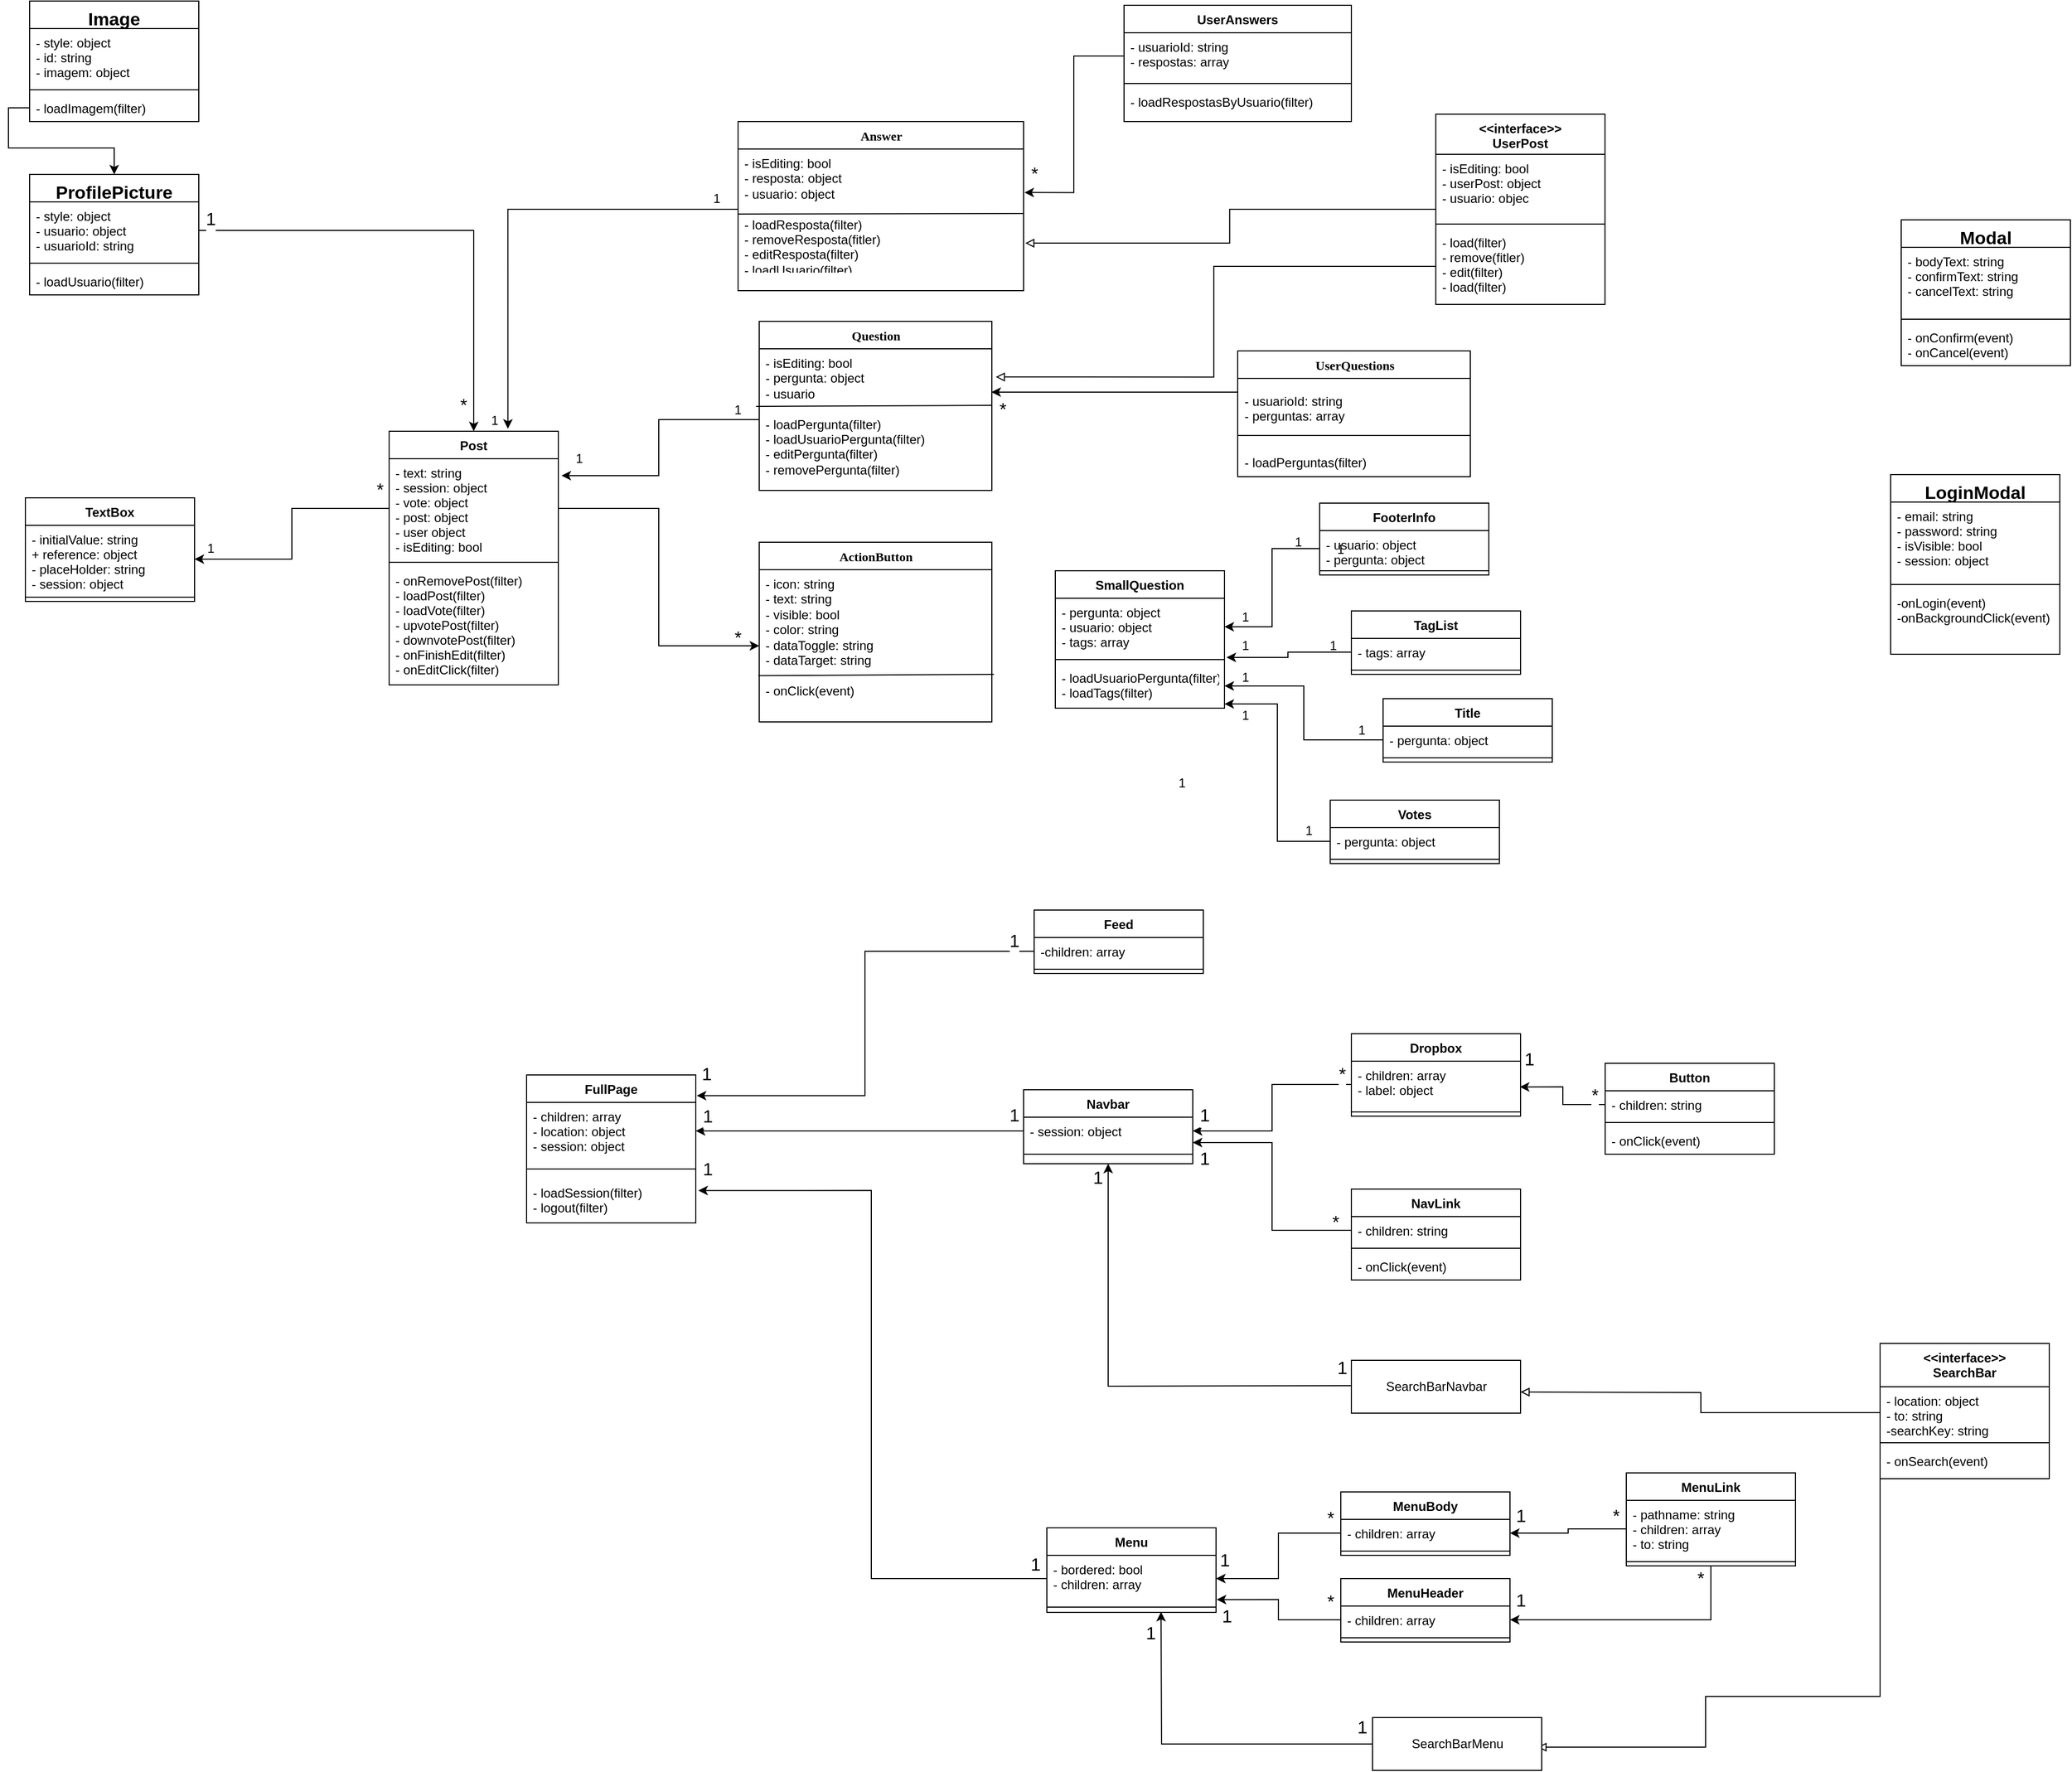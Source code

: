 <mxfile version="10.7.3" type="google"><diagram id="3B6Kcrxd6hbHLVmK5_La" name="Page-1"><mxGraphModel dx="1738" dy="2422" grid="1" gridSize="10" guides="1" tooltips="1" connect="1" arrows="1" fold="1" page="1" pageScale="1" pageWidth="827" pageHeight="1169" math="0" shadow="0"><root><mxCell id="0"/><mxCell id="1" parent="0"/><mxCell id="yKBbO9YbvLnfTkYMaiZv-1" value="Answer" style="swimlane;html=1;fontStyle=1;align=center;verticalAlign=top;childLayout=stackLayout;horizontal=1;startSize=26;horizontalStack=0;resizeParent=1;resizeLast=0;collapsible=1;marginBottom=0;swimlaneFillColor=#ffffff;rounded=0;shadow=0;comic=0;labelBackgroundColor=none;strokeColor=#000000;strokeWidth=1;fillColor=none;fontFamily=Verdana;fontSize=12;fontColor=#000000;" vertex="1" parent="1"><mxGeometry x="340" width="270" height="160" as="geometry"/></mxCell><mxCell id="yKBbO9YbvLnfTkYMaiZv-2" value="" style="endArrow=none;html=1;exitX=-0.004;exitY=0.696;exitDx=0;exitDy=0;exitPerimeter=0;" edge="1" parent="yKBbO9YbvLnfTkYMaiZv-1"><mxGeometry width="50" height="50" relative="1" as="geometry"><mxPoint y="87.5" as="sourcePoint"/><mxPoint x="270" y="87" as="targetPoint"/></mxGeometry></mxCell><mxCell id="yKBbO9YbvLnfTkYMaiZv-3" value="- isEditing: bool&lt;br&gt;- resposta: object&lt;br&gt;- usuario: object&lt;br&gt;&lt;br&gt;- loadResposta(filter)&lt;br&gt;- removeResposta(fitler)&lt;br&gt;- editResposta(filter)&lt;br&gt;- loadUsuario(filter)&lt;br&gt;&lt;br&gt;" style="text;html=1;strokeColor=none;fillColor=none;align=left;verticalAlign=top;spacingLeft=4;spacingRight=4;whiteSpace=wrap;overflow=hidden;rotatable=0;points=[[0,0.5],[1,0.5]];portConstraint=eastwest;" vertex="1" parent="yKBbO9YbvLnfTkYMaiZv-1"><mxGeometry y="26" width="270" height="114" as="geometry"/></mxCell><mxCell id="yKBbO9YbvLnfTkYMaiZv-4" value="Question&lt;br&gt;&lt;br&gt;" style="swimlane;html=1;fontStyle=1;align=center;verticalAlign=top;childLayout=stackLayout;horizontal=1;startSize=26;horizontalStack=0;resizeParent=1;resizeLast=0;collapsible=1;marginBottom=0;swimlaneFillColor=#ffffff;rounded=0;shadow=0;comic=0;labelBackgroundColor=none;strokeColor=#000000;strokeWidth=1;fillColor=none;fontFamily=Verdana;fontSize=12;fontColor=#000000;" vertex="1" parent="1"><mxGeometry x="360" y="189" width="220" height="160" as="geometry"/></mxCell><mxCell id="yKBbO9YbvLnfTkYMaiZv-5" value="" style="endArrow=none;html=1;exitX=-0.004;exitY=0.696;exitDx=0;exitDy=0;exitPerimeter=0;" edge="1" parent="yKBbO9YbvLnfTkYMaiZv-4"><mxGeometry width="50" height="50" relative="1" as="geometry"><mxPoint x="-3" y="80.5" as="sourcePoint"/><mxPoint x="220" y="79.5" as="targetPoint"/></mxGeometry></mxCell><mxCell id="yKBbO9YbvLnfTkYMaiZv-6" value="- isEditing: bool&lt;br&gt;- pergunta: object&lt;br&gt;- usuario&lt;br&gt;&lt;br&gt;- loadPergunta(filter)&lt;br&gt;- loadUsuarioPergunta(filter)&lt;br&gt;- editPergunta(filter)&lt;br&gt;- removePergunta(filter)&lt;br&gt;" style="text;html=1;strokeColor=none;fillColor=none;align=left;verticalAlign=top;spacingLeft=4;spacingRight=4;whiteSpace=wrap;overflow=hidden;rotatable=0;points=[[0,0.5],[1,0.5]];portConstraint=eastwest;" vertex="1" parent="yKBbO9YbvLnfTkYMaiZv-4"><mxGeometry y="26" width="220" height="134" as="geometry"/></mxCell><mxCell id="yKBbO9YbvLnfTkYMaiZv-7" value="1" style="text;html=1;strokeColor=none;fillColor=none;align=center;verticalAlign=middle;whiteSpace=wrap;rounded=0;" vertex="1" parent="1"><mxGeometry x="170" y="309" width="40" height="20" as="geometry"/></mxCell><mxCell id="yKBbO9YbvLnfTkYMaiZv-8" value="1" style="text;html=1;strokeColor=none;fillColor=none;align=center;verticalAlign=middle;whiteSpace=wrap;rounded=0;" vertex="1" parent="1"><mxGeometry x="90" y="273" width="40" height="20" as="geometry"/></mxCell><mxCell id="yKBbO9YbvLnfTkYMaiZv-9" value="ActionButton&lt;br&gt;" style="swimlane;html=1;fontStyle=1;align=center;verticalAlign=top;childLayout=stackLayout;horizontal=1;startSize=26;horizontalStack=0;resizeParent=1;resizeLast=0;collapsible=1;marginBottom=0;swimlaneFillColor=#ffffff;rounded=0;shadow=0;comic=0;labelBackgroundColor=none;strokeColor=#000000;strokeWidth=1;fillColor=none;fontFamily=Verdana;fontSize=12;fontColor=#000000;" vertex="1" parent="1"><mxGeometry x="360" y="398" width="220" height="170" as="geometry"/></mxCell><mxCell id="yKBbO9YbvLnfTkYMaiZv-10" value="- icon: string&lt;br&gt;- text: string&lt;br&gt;- visible: bool&lt;br&gt;- color: string&lt;br&gt;- dataToggle: string&lt;br&gt;- dataTarget: string&lt;br&gt;&lt;br&gt;- onClick(event)&lt;br&gt;" style="text;html=1;strokeColor=none;fillColor=none;align=left;verticalAlign=top;spacingLeft=4;spacingRight=4;whiteSpace=wrap;overflow=hidden;rotatable=0;points=[[0,0.5],[1,0.5]];portConstraint=eastwest;" vertex="1" parent="yKBbO9YbvLnfTkYMaiZv-9"><mxGeometry y="26" width="220" height="144" as="geometry"/></mxCell><mxCell id="yKBbO9YbvLnfTkYMaiZv-11" value="" style="endArrow=none;html=1;exitX=-0.004;exitY=0.696;exitDx=0;exitDy=0;exitPerimeter=0;" edge="1" parent="yKBbO9YbvLnfTkYMaiZv-9" source="yKBbO9YbvLnfTkYMaiZv-10"><mxGeometry width="50" height="50" relative="1" as="geometry"><mxPoint x="150" y="140" as="sourcePoint"/><mxPoint x="222" y="125" as="targetPoint"/></mxGeometry></mxCell><mxCell id="yKBbO9YbvLnfTkYMaiZv-12" value="&lt;font style=&quot;font-size: 17px&quot;&gt;*&lt;/font&gt;" style="text;html=1;strokeColor=none;fillColor=none;align=center;verticalAlign=middle;whiteSpace=wrap;rounded=0;" vertex="1" parent="1"><mxGeometry x="320" y="479" width="40" height="20" as="geometry"/></mxCell><mxCell id="yKBbO9YbvLnfTkYMaiZv-13" value="UserQuestions" style="swimlane;html=1;fontStyle=1;align=center;verticalAlign=top;childLayout=stackLayout;horizontal=1;startSize=26;horizontalStack=0;resizeParent=1;resizeLast=0;collapsible=1;marginBottom=0;swimlaneFillColor=#ffffff;rounded=0;shadow=0;comic=0;labelBackgroundColor=none;strokeColor=#000000;strokeWidth=1;fillColor=none;fontFamily=Verdana;fontSize=12;fontColor=#000000;" vertex="1" parent="1"><mxGeometry x="812.5" y="217" width="220" height="80" as="geometry"/></mxCell><mxCell id="yKBbO9YbvLnfTkYMaiZv-14" value="- usuarioId: string&lt;br&gt;- perguntas: array&lt;br&gt;&lt;br&gt;&lt;br&gt;- loadPerguntas(filter)&lt;br&gt;" style="text;html=1;align=left;verticalAlign=top;spacingLeft=4;spacingRight=4;whiteSpace=wrap;overflow=hidden;rotatable=0;points=[[0,0.5],[1,0.5]];portConstraint=eastwest;" vertex="1" parent="1"><mxGeometry x="812.5" y="250.5" width="220" height="97" as="geometry"/></mxCell><mxCell id="yKBbO9YbvLnfTkYMaiZv-15" style="edgeStyle=orthogonalEdgeStyle;rounded=0;orthogonalLoop=1;jettySize=auto;html=1;exitX=0;exitY=0;exitDx=0;exitDy=0;entryX=0.998;entryY=0.306;entryDx=0;entryDy=0;entryPerimeter=0;" edge="1" parent="1" source="yKBbO9YbvLnfTkYMaiZv-17" target="yKBbO9YbvLnfTkYMaiZv-6"><mxGeometry relative="1" as="geometry"/></mxCell><mxCell id="yKBbO9YbvLnfTkYMaiZv-16" value="*" style="text;html=1;resizable=0;points=[];align=center;verticalAlign=middle;labelBackgroundColor=#ffffff;fontSize=17;" vertex="1" connectable="0" parent="yKBbO9YbvLnfTkYMaiZv-15"><mxGeometry x="0.851" y="1" relative="1" as="geometry"><mxPoint x="-10" y="16" as="offset"/></mxGeometry></mxCell><mxCell id="yKBbO9YbvLnfTkYMaiZv-17" value="" style="shape=partialRectangle;whiteSpace=wrap;html=1;bottom=1;right=1;left=1;top=0;fillColor=none;routingCenterX=-0.5;strokeWidth=1;" vertex="1" parent="1"><mxGeometry x="812.5" y="296" width="220" height="40" as="geometry"/></mxCell><mxCell id="yKBbO9YbvLnfTkYMaiZv-18" value="SmallQuestion" style="swimlane;fontStyle=1;align=center;verticalAlign=top;childLayout=stackLayout;horizontal=1;startSize=26;horizontalStack=0;resizeParent=1;resizeParentMax=0;resizeLast=0;collapsible=1;marginBottom=0;strokeWidth=1;" vertex="1" parent="1"><mxGeometry x="640" y="425" width="160" height="130" as="geometry"/></mxCell><mxCell id="yKBbO9YbvLnfTkYMaiZv-19" value="- pergunta: object&#10;- usuario: object&#10;- tags: array&#10;" style="text;strokeColor=none;fillColor=none;align=left;verticalAlign=top;spacingLeft=4;spacingRight=4;overflow=hidden;rotatable=0;points=[[0,0.5],[1,0.5]];portConstraint=eastwest;" vertex="1" parent="yKBbO9YbvLnfTkYMaiZv-18"><mxGeometry y="26" width="160" height="54" as="geometry"/></mxCell><mxCell id="yKBbO9YbvLnfTkYMaiZv-20" value="" style="line;strokeWidth=1;fillColor=none;align=left;verticalAlign=middle;spacingTop=-1;spacingLeft=3;spacingRight=3;rotatable=0;labelPosition=right;points=[];portConstraint=eastwest;" vertex="1" parent="yKBbO9YbvLnfTkYMaiZv-18"><mxGeometry y="80" width="160" height="8" as="geometry"/></mxCell><mxCell id="yKBbO9YbvLnfTkYMaiZv-21" value="- loadUsuarioPergunta(filter)&#10;- loadTags(filter)&#10;" style="text;strokeColor=none;fillColor=none;align=left;verticalAlign=top;spacingLeft=4;spacingRight=4;overflow=hidden;rotatable=0;points=[[0,0.5],[1,0.5]];portConstraint=eastwest;" vertex="1" parent="yKBbO9YbvLnfTkYMaiZv-18"><mxGeometry y="88" width="160" height="42" as="geometry"/></mxCell><mxCell id="yKBbO9YbvLnfTkYMaiZv-22" value="FooterInfo" style="swimlane;fontStyle=1;align=center;verticalAlign=top;childLayout=stackLayout;horizontal=1;startSize=26;horizontalStack=0;resizeParent=1;resizeParentMax=0;resizeLast=0;collapsible=1;marginBottom=0;strokeWidth=1;" vertex="1" parent="1"><mxGeometry x="890" y="361" width="160" height="68" as="geometry"/></mxCell><mxCell id="yKBbO9YbvLnfTkYMaiZv-23" value="- usuario: object&#10;- pergunta: object&#10;" style="text;strokeColor=none;fillColor=none;align=left;verticalAlign=top;spacingLeft=4;spacingRight=4;overflow=hidden;rotatable=0;points=[[0,0.5],[1,0.5]];portConstraint=eastwest;" vertex="1" parent="yKBbO9YbvLnfTkYMaiZv-22"><mxGeometry y="26" width="160" height="34" as="geometry"/></mxCell><mxCell id="yKBbO9YbvLnfTkYMaiZv-24" value="" style="line;strokeWidth=1;fillColor=none;align=left;verticalAlign=middle;spacingTop=-1;spacingLeft=3;spacingRight=3;rotatable=0;labelPosition=right;points=[];portConstraint=eastwest;" vertex="1" parent="yKBbO9YbvLnfTkYMaiZv-22"><mxGeometry y="60" width="160" height="8" as="geometry"/></mxCell><mxCell id="yKBbO9YbvLnfTkYMaiZv-25" style="edgeStyle=orthogonalEdgeStyle;rounded=0;orthogonalLoop=1;jettySize=auto;html=1;exitX=0;exitY=0.5;exitDx=0;exitDy=0;" edge="1" parent="1" source="yKBbO9YbvLnfTkYMaiZv-23" target="yKBbO9YbvLnfTkYMaiZv-19"><mxGeometry relative="1" as="geometry"/></mxCell><mxCell id="yKBbO9YbvLnfTkYMaiZv-26" value="1" style="text;html=1;strokeColor=none;fillColor=none;align=center;verticalAlign=middle;whiteSpace=wrap;rounded=0;" vertex="1" parent="1"><mxGeometry x="890" y="395" width="40" height="20" as="geometry"/></mxCell><mxCell id="yKBbO9YbvLnfTkYMaiZv-27" value="TagList" style="swimlane;fontStyle=1;align=center;verticalAlign=top;childLayout=stackLayout;horizontal=1;startSize=26;horizontalStack=0;resizeParent=1;resizeParentMax=0;resizeLast=0;collapsible=1;marginBottom=0;strokeWidth=1;" vertex="1" parent="1"><mxGeometry x="920" y="463" width="160" height="60" as="geometry"/></mxCell><mxCell id="yKBbO9YbvLnfTkYMaiZv-28" value="- tags: array" style="text;strokeColor=none;fillColor=none;align=left;verticalAlign=top;spacingLeft=4;spacingRight=4;overflow=hidden;rotatable=0;points=[[0,0.5],[1,0.5]];portConstraint=eastwest;" vertex="1" parent="yKBbO9YbvLnfTkYMaiZv-27"><mxGeometry y="26" width="160" height="26" as="geometry"/></mxCell><mxCell id="yKBbO9YbvLnfTkYMaiZv-29" value="" style="line;strokeWidth=1;fillColor=none;align=left;verticalAlign=middle;spacingTop=-1;spacingLeft=3;spacingRight=3;rotatable=0;labelPosition=right;points=[];portConstraint=eastwest;" vertex="1" parent="yKBbO9YbvLnfTkYMaiZv-27"><mxGeometry y="52" width="160" height="8" as="geometry"/></mxCell><mxCell id="yKBbO9YbvLnfTkYMaiZv-30" style="edgeStyle=orthogonalEdgeStyle;rounded=0;orthogonalLoop=1;jettySize=auto;html=1;exitX=0;exitY=0.5;exitDx=0;exitDy=0;entryX=1.012;entryY=1.037;entryDx=0;entryDy=0;entryPerimeter=0;" edge="1" parent="1" source="yKBbO9YbvLnfTkYMaiZv-28" target="yKBbO9YbvLnfTkYMaiZv-19"><mxGeometry relative="1" as="geometry"/></mxCell><mxCell id="yKBbO9YbvLnfTkYMaiZv-31" value="Title" style="swimlane;fontStyle=1;align=center;verticalAlign=top;childLayout=stackLayout;horizontal=1;startSize=26;horizontalStack=0;resizeParent=1;resizeParentMax=0;resizeLast=0;collapsible=1;marginBottom=0;strokeWidth=1;" vertex="1" parent="1"><mxGeometry x="950" y="546" width="160" height="60" as="geometry"/></mxCell><mxCell id="yKBbO9YbvLnfTkYMaiZv-32" value="- pergunta: object" style="text;strokeColor=none;fillColor=none;align=left;verticalAlign=top;spacingLeft=4;spacingRight=4;overflow=hidden;rotatable=0;points=[[0,0.5],[1,0.5]];portConstraint=eastwest;" vertex="1" parent="yKBbO9YbvLnfTkYMaiZv-31"><mxGeometry y="26" width="160" height="26" as="geometry"/></mxCell><mxCell id="yKBbO9YbvLnfTkYMaiZv-33" value="" style="line;strokeWidth=1;fillColor=none;align=left;verticalAlign=middle;spacingTop=-1;spacingLeft=3;spacingRight=3;rotatable=0;labelPosition=right;points=[];portConstraint=eastwest;" vertex="1" parent="yKBbO9YbvLnfTkYMaiZv-31"><mxGeometry y="52" width="160" height="8" as="geometry"/></mxCell><mxCell id="yKBbO9YbvLnfTkYMaiZv-34" style="edgeStyle=orthogonalEdgeStyle;rounded=0;orthogonalLoop=1;jettySize=auto;html=1;exitX=0;exitY=0.5;exitDx=0;exitDy=0;entryX=1;entryY=0.5;entryDx=0;entryDy=0;" edge="1" parent="1" source="yKBbO9YbvLnfTkYMaiZv-32" target="yKBbO9YbvLnfTkYMaiZv-21"><mxGeometry relative="1" as="geometry"/></mxCell><mxCell id="yKBbO9YbvLnfTkYMaiZv-35" value="Votes" style="swimlane;fontStyle=1;align=center;verticalAlign=top;childLayout=stackLayout;horizontal=1;startSize=26;horizontalStack=0;resizeParent=1;resizeParentMax=0;resizeLast=0;collapsible=1;marginBottom=0;strokeWidth=1;" vertex="1" parent="1"><mxGeometry x="900" y="642" width="160" height="60" as="geometry"/></mxCell><mxCell id="yKBbO9YbvLnfTkYMaiZv-36" value="- pergunta: object" style="text;strokeColor=none;fillColor=none;align=left;verticalAlign=top;spacingLeft=4;spacingRight=4;overflow=hidden;rotatable=0;points=[[0,0.5],[1,0.5]];portConstraint=eastwest;" vertex="1" parent="yKBbO9YbvLnfTkYMaiZv-35"><mxGeometry y="26" width="160" height="26" as="geometry"/></mxCell><mxCell id="yKBbO9YbvLnfTkYMaiZv-37" value="" style="line;strokeWidth=1;fillColor=none;align=left;verticalAlign=middle;spacingTop=-1;spacingLeft=3;spacingRight=3;rotatable=0;labelPosition=right;points=[];portConstraint=eastwest;" vertex="1" parent="yKBbO9YbvLnfTkYMaiZv-35"><mxGeometry y="52" width="160" height="8" as="geometry"/></mxCell><mxCell id="yKBbO9YbvLnfTkYMaiZv-38" style="edgeStyle=orthogonalEdgeStyle;rounded=0;orthogonalLoop=1;jettySize=auto;html=1;exitX=0;exitY=0.5;exitDx=0;exitDy=0;entryX=1;entryY=0.905;entryDx=0;entryDy=0;entryPerimeter=0;" edge="1" parent="1" source="yKBbO9YbvLnfTkYMaiZv-36" target="yKBbO9YbvLnfTkYMaiZv-21"><mxGeometry relative="1" as="geometry"/></mxCell><mxCell id="yKBbO9YbvLnfTkYMaiZv-39" value="UserAnswers" style="swimlane;fontStyle=1;align=center;verticalAlign=top;childLayout=stackLayout;horizontal=1;startSize=26;horizontalStack=0;resizeParent=1;resizeParentMax=0;resizeLast=0;collapsible=1;marginBottom=0;strokeWidth=1;" vertex="1" parent="1"><mxGeometry x="705" y="-110" width="215" height="110" as="geometry"/></mxCell><mxCell id="yKBbO9YbvLnfTkYMaiZv-40" value="- usuarioId: string&#10;- respostas: array&#10;" style="text;strokeColor=none;fillColor=none;align=left;verticalAlign=top;spacingLeft=4;spacingRight=4;overflow=hidden;rotatable=0;points=[[0,0.5],[1,0.5]];portConstraint=eastwest;" vertex="1" parent="yKBbO9YbvLnfTkYMaiZv-39"><mxGeometry y="26" width="215" height="44" as="geometry"/></mxCell><mxCell id="yKBbO9YbvLnfTkYMaiZv-41" value="" style="line;strokeWidth=1;fillColor=none;align=left;verticalAlign=middle;spacingTop=-1;spacingLeft=3;spacingRight=3;rotatable=0;labelPosition=right;points=[];portConstraint=eastwest;" vertex="1" parent="yKBbO9YbvLnfTkYMaiZv-39"><mxGeometry y="70" width="215" height="8" as="geometry"/></mxCell><mxCell id="yKBbO9YbvLnfTkYMaiZv-42" value="- loadRespostasByUsuario(filter)" style="text;strokeColor=none;fillColor=none;align=left;verticalAlign=top;spacingLeft=4;spacingRight=4;overflow=hidden;rotatable=0;points=[[0,0.5],[1,0.5]];portConstraint=eastwest;" vertex="1" parent="yKBbO9YbvLnfTkYMaiZv-39"><mxGeometry y="78" width="215" height="32" as="geometry"/></mxCell><mxCell id="yKBbO9YbvLnfTkYMaiZv-43" value="1" style="text;html=1;strokeColor=none;fillColor=none;align=center;verticalAlign=middle;whiteSpace=wrap;rounded=0;" vertex="1" parent="1"><mxGeometry x="800" y="459" width="40" height="20" as="geometry"/></mxCell><mxCell id="yKBbO9YbvLnfTkYMaiZv-44" style="edgeStyle=orthogonalEdgeStyle;rounded=0;orthogonalLoop=1;jettySize=auto;html=1;exitX=0;exitY=0.5;exitDx=0;exitDy=0;entryX=1.003;entryY=0.361;entryDx=0;entryDy=0;entryPerimeter=0;" edge="1" parent="1" source="yKBbO9YbvLnfTkYMaiZv-40" target="yKBbO9YbvLnfTkYMaiZv-3"><mxGeometry relative="1" as="geometry"/></mxCell><mxCell id="yKBbO9YbvLnfTkYMaiZv-45" value="*" style="text;html=1;resizable=0;points=[];align=center;verticalAlign=middle;labelBackgroundColor=#ffffff;fontSize=17;" vertex="1" connectable="0" parent="yKBbO9YbvLnfTkYMaiZv-44"><mxGeometry x="0.898" y="-3" relative="1" as="geometry"><mxPoint x="-2" y="-14" as="offset"/></mxGeometry></mxCell><mxCell id="yKBbO9YbvLnfTkYMaiZv-46" value="1" style="text;html=1;strokeColor=none;fillColor=none;align=center;verticalAlign=middle;whiteSpace=wrap;rounded=0;" vertex="1" parent="1"><mxGeometry x="740" y="616" width="40" height="20" as="geometry"/></mxCell><mxCell id="yKBbO9YbvLnfTkYMaiZv-47" value="Post" style="swimlane;fontStyle=1;align=center;verticalAlign=top;childLayout=stackLayout;horizontal=1;startSize=26;horizontalStack=0;resizeParent=1;resizeParentMax=0;resizeLast=0;collapsible=1;marginBottom=0;strokeWidth=1;" vertex="1" parent="1"><mxGeometry x="10" y="293" width="160" height="240" as="geometry"/></mxCell><mxCell id="yKBbO9YbvLnfTkYMaiZv-48" value="- text: string&#10;- session: object&#10;- vote: object&#10;- post: object&#10;- user object&#10;- isEditing: bool" style="text;strokeColor=none;fillColor=none;align=left;verticalAlign=top;spacingLeft=4;spacingRight=4;overflow=hidden;rotatable=0;points=[[0,0.5],[1,0.5]];portConstraint=eastwest;" vertex="1" parent="yKBbO9YbvLnfTkYMaiZv-47"><mxGeometry y="26" width="160" height="94" as="geometry"/></mxCell><mxCell id="yKBbO9YbvLnfTkYMaiZv-49" value="" style="line;strokeWidth=1;fillColor=none;align=left;verticalAlign=middle;spacingTop=-1;spacingLeft=3;spacingRight=3;rotatable=0;labelPosition=right;points=[];portConstraint=eastwest;" vertex="1" parent="yKBbO9YbvLnfTkYMaiZv-47"><mxGeometry y="120" width="160" height="8" as="geometry"/></mxCell><mxCell id="yKBbO9YbvLnfTkYMaiZv-50" value="- onRemovePost(filter)&#10;- loadPost(filter)&#10;- loadVote(filter)&#10;- upvotePost(filter)&#10;- downvotePost(filter)&#10;- onFinishEdit(filter)&#10;- onEditClick(filter)" style="text;strokeColor=none;fillColor=none;align=left;verticalAlign=top;spacingLeft=4;spacingRight=4;overflow=hidden;rotatable=0;points=[[0,0.5],[1,0.5]];portConstraint=eastwest;" vertex="1" parent="yKBbO9YbvLnfTkYMaiZv-47"><mxGeometry y="128" width="160" height="112" as="geometry"/></mxCell><mxCell id="yKBbO9YbvLnfTkYMaiZv-51" style="edgeStyle=orthogonalEdgeStyle;rounded=0;orthogonalLoop=1;jettySize=auto;html=1;exitX=1;exitY=0.5;exitDx=0;exitDy=0;entryX=0;entryY=0.5;entryDx=0;entryDy=0;" edge="1" parent="1" source="yKBbO9YbvLnfTkYMaiZv-48" target="yKBbO9YbvLnfTkYMaiZv-10"><mxGeometry relative="1" as="geometry"/></mxCell><mxCell id="yKBbO9YbvLnfTkYMaiZv-52" value="Feed" style="swimlane;fontStyle=1;align=center;verticalAlign=top;childLayout=stackLayout;horizontal=1;startSize=26;horizontalStack=0;resizeParent=1;resizeParentMax=0;resizeLast=0;collapsible=1;marginBottom=0;strokeWidth=1;" vertex="1" parent="1"><mxGeometry x="620" y="746" width="160" height="60" as="geometry"/></mxCell><mxCell id="yKBbO9YbvLnfTkYMaiZv-53" value="-children: array" style="text;strokeColor=none;fillColor=none;align=left;verticalAlign=top;spacingLeft=4;spacingRight=4;overflow=hidden;rotatable=0;points=[[0,0.5],[1,0.5]];portConstraint=eastwest;" vertex="1" parent="yKBbO9YbvLnfTkYMaiZv-52"><mxGeometry y="26" width="160" height="26" as="geometry"/></mxCell><mxCell id="yKBbO9YbvLnfTkYMaiZv-54" value="" style="line;strokeWidth=1;fillColor=none;align=left;verticalAlign=middle;spacingTop=-1;spacingLeft=3;spacingRight=3;rotatable=0;labelPosition=right;points=[];portConstraint=eastwest;" vertex="1" parent="yKBbO9YbvLnfTkYMaiZv-52"><mxGeometry y="52" width="160" height="8" as="geometry"/></mxCell><mxCell id="yKBbO9YbvLnfTkYMaiZv-55" value="Navbar" style="swimlane;fontStyle=1;align=center;verticalAlign=top;childLayout=stackLayout;horizontal=1;startSize=26;horizontalStack=0;resizeParent=1;resizeParentMax=0;resizeLast=0;collapsible=1;marginBottom=0;strokeWidth=1;" vertex="1" parent="1"><mxGeometry x="610" y="916" width="160" height="70" as="geometry"/></mxCell><mxCell id="yKBbO9YbvLnfTkYMaiZv-56" value="- session: object" style="text;strokeColor=none;fillColor=none;align=left;verticalAlign=top;spacingLeft=4;spacingRight=4;overflow=hidden;rotatable=0;points=[[0,0.5],[1,0.5]];portConstraint=eastwest;" vertex="1" parent="yKBbO9YbvLnfTkYMaiZv-55"><mxGeometry y="26" width="160" height="26" as="geometry"/></mxCell><mxCell id="yKBbO9YbvLnfTkYMaiZv-57" value="" style="line;strokeWidth=1;fillColor=none;align=left;verticalAlign=middle;spacingTop=-1;spacingLeft=3;spacingRight=3;rotatable=0;labelPosition=right;points=[];portConstraint=eastwest;" vertex="1" parent="yKBbO9YbvLnfTkYMaiZv-55"><mxGeometry y="52" width="160" height="18" as="geometry"/></mxCell><mxCell id="yKBbO9YbvLnfTkYMaiZv-58" value="Dropbox" style="swimlane;fontStyle=1;align=center;verticalAlign=top;childLayout=stackLayout;horizontal=1;startSize=26;horizontalStack=0;resizeParent=1;resizeParentMax=0;resizeLast=0;collapsible=1;marginBottom=0;strokeWidth=1;" vertex="1" parent="1"><mxGeometry x="920" y="863" width="160" height="78" as="geometry"/></mxCell><mxCell id="yKBbO9YbvLnfTkYMaiZv-59" value="- children: array&#10;- label: object&#10;" style="text;strokeColor=none;fillColor=none;align=left;verticalAlign=top;spacingLeft=4;spacingRight=4;overflow=hidden;rotatable=0;points=[[0,0.5],[1,0.5]];portConstraint=eastwest;" vertex="1" parent="yKBbO9YbvLnfTkYMaiZv-58"><mxGeometry y="26" width="160" height="44" as="geometry"/></mxCell><mxCell id="yKBbO9YbvLnfTkYMaiZv-60" value="" style="line;strokeWidth=1;fillColor=none;align=left;verticalAlign=middle;spacingTop=-1;spacingLeft=3;spacingRight=3;rotatable=0;labelPosition=right;points=[];portConstraint=eastwest;" vertex="1" parent="yKBbO9YbvLnfTkYMaiZv-58"><mxGeometry y="70" width="160" height="8" as="geometry"/></mxCell><mxCell id="yKBbO9YbvLnfTkYMaiZv-61" value="Button" style="swimlane;fontStyle=1;align=center;verticalAlign=top;childLayout=stackLayout;horizontal=1;startSize=26;horizontalStack=0;resizeParent=1;resizeParentMax=0;resizeLast=0;collapsible=1;marginBottom=0;strokeWidth=1;" vertex="1" parent="1"><mxGeometry x="1160" y="891" width="160" height="86" as="geometry"/></mxCell><mxCell id="yKBbO9YbvLnfTkYMaiZv-62" value="- children: string&#10;" style="text;strokeColor=none;fillColor=none;align=left;verticalAlign=top;spacingLeft=4;spacingRight=4;overflow=hidden;rotatable=0;points=[[0,0.5],[1,0.5]];portConstraint=eastwest;" vertex="1" parent="yKBbO9YbvLnfTkYMaiZv-61"><mxGeometry y="26" width="160" height="26" as="geometry"/></mxCell><mxCell id="yKBbO9YbvLnfTkYMaiZv-63" value="" style="line;strokeWidth=1;fillColor=none;align=left;verticalAlign=middle;spacingTop=-1;spacingLeft=3;spacingRight=3;rotatable=0;labelPosition=right;points=[];portConstraint=eastwest;" vertex="1" parent="yKBbO9YbvLnfTkYMaiZv-61"><mxGeometry y="52" width="160" height="8" as="geometry"/></mxCell><mxCell id="yKBbO9YbvLnfTkYMaiZv-64" value="- onClick(event)" style="text;strokeColor=none;fillColor=none;align=left;verticalAlign=top;spacingLeft=4;spacingRight=4;overflow=hidden;rotatable=0;points=[[0,0.5],[1,0.5]];portConstraint=eastwest;" vertex="1" parent="yKBbO9YbvLnfTkYMaiZv-61"><mxGeometry y="60" width="160" height="26" as="geometry"/></mxCell><mxCell id="yKBbO9YbvLnfTkYMaiZv-65" style="edgeStyle=orthogonalEdgeStyle;rounded=0;orthogonalLoop=1;jettySize=auto;html=1;exitX=0;exitY=0.5;exitDx=0;exitDy=0;entryX=0.996;entryY=0.553;entryDx=0;entryDy=0;entryPerimeter=0;" edge="1" parent="1" source="yKBbO9YbvLnfTkYMaiZv-62" target="yKBbO9YbvLnfTkYMaiZv-59"><mxGeometry relative="1" as="geometry"><Array as="points"><mxPoint x="1120" y="930"/><mxPoint x="1120" y="913"/></Array></mxGeometry></mxCell><mxCell id="yKBbO9YbvLnfTkYMaiZv-66" style="edgeStyle=orthogonalEdgeStyle;rounded=0;orthogonalLoop=1;jettySize=auto;html=1;exitX=0;exitY=0.5;exitDx=0;exitDy=0;entryX=1;entryY=0.5;entryDx=0;entryDy=0;" edge="1" parent="1" source="yKBbO9YbvLnfTkYMaiZv-59" target="yKBbO9YbvLnfTkYMaiZv-56"><mxGeometry relative="1" as="geometry"/></mxCell><mxCell id="yKBbO9YbvLnfTkYMaiZv-67" value="1" style="text;html=1;resizable=0;points=[];align=center;verticalAlign=middle;labelBackgroundColor=#ffffff;fontSize=17;" vertex="1" connectable="0" parent="yKBbO9YbvLnfTkYMaiZv-66"><mxGeometry x="0.769" y="-3" relative="1" as="geometry"><mxPoint x="-12" y="-11" as="offset"/></mxGeometry></mxCell><mxCell id="yKBbO9YbvLnfTkYMaiZv-68" value="*" style="text;html=1;resizable=0;points=[];align=center;verticalAlign=middle;labelBackgroundColor=#ffffff;fontSize=17;" vertex="1" connectable="0" parent="yKBbO9YbvLnfTkYMaiZv-66"><mxGeometry x="-0.767" relative="1" as="geometry"><mxPoint x="13" y="-9" as="offset"/></mxGeometry></mxCell><mxCell id="yKBbO9YbvLnfTkYMaiZv-69" value="NavLink" style="swimlane;fontStyle=1;align=center;verticalAlign=top;childLayout=stackLayout;horizontal=1;startSize=26;horizontalStack=0;resizeParent=1;resizeParentMax=0;resizeLast=0;collapsible=1;marginBottom=0;strokeWidth=1;" vertex="1" parent="1"><mxGeometry x="920" y="1010" width="160" height="86" as="geometry"/></mxCell><mxCell id="yKBbO9YbvLnfTkYMaiZv-70" value="- children: string&#10;&#10;" style="text;strokeColor=none;fillColor=none;align=left;verticalAlign=top;spacingLeft=4;spacingRight=4;overflow=hidden;rotatable=0;points=[[0,0.5],[1,0.5]];portConstraint=eastwest;" vertex="1" parent="yKBbO9YbvLnfTkYMaiZv-69"><mxGeometry y="26" width="160" height="26" as="geometry"/></mxCell><mxCell id="yKBbO9YbvLnfTkYMaiZv-71" value="" style="line;strokeWidth=1;fillColor=none;align=left;verticalAlign=middle;spacingTop=-1;spacingLeft=3;spacingRight=3;rotatable=0;labelPosition=right;points=[];portConstraint=eastwest;" vertex="1" parent="yKBbO9YbvLnfTkYMaiZv-69"><mxGeometry y="52" width="160" height="8" as="geometry"/></mxCell><mxCell id="yKBbO9YbvLnfTkYMaiZv-72" value="- onClick(event)" style="text;strokeColor=none;fillColor=none;align=left;verticalAlign=top;spacingLeft=4;spacingRight=4;overflow=hidden;rotatable=0;points=[[0,0.5],[1,0.5]];portConstraint=eastwest;" vertex="1" parent="yKBbO9YbvLnfTkYMaiZv-69"><mxGeometry y="60" width="160" height="26" as="geometry"/></mxCell><mxCell id="yKBbO9YbvLnfTkYMaiZv-73" style="edgeStyle=orthogonalEdgeStyle;rounded=0;orthogonalLoop=1;jettySize=auto;html=1;exitX=0;exitY=0.5;exitDx=0;exitDy=0;entryX=1;entryY=0.923;entryDx=0;entryDy=0;entryPerimeter=0;" edge="1" parent="1" source="yKBbO9YbvLnfTkYMaiZv-70" target="yKBbO9YbvLnfTkYMaiZv-56"><mxGeometry relative="1" as="geometry"/></mxCell><mxCell id="yKBbO9YbvLnfTkYMaiZv-74" value="1" style="text;html=1;resizable=0;points=[];align=center;verticalAlign=middle;labelBackgroundColor=#ffffff;fontSize=17;" vertex="1" connectable="0" parent="yKBbO9YbvLnfTkYMaiZv-73"><mxGeometry x="0.773" y="-3" relative="1" as="geometry"><mxPoint x="-16" y="19" as="offset"/></mxGeometry></mxCell><mxCell id="yKBbO9YbvLnfTkYMaiZv-75" value="Menu" style="swimlane;fontStyle=1;align=center;verticalAlign=top;childLayout=stackLayout;horizontal=1;startSize=26;horizontalStack=0;resizeParent=1;resizeParentMax=0;resizeLast=0;collapsible=1;marginBottom=0;strokeWidth=1;" vertex="1" parent="1"><mxGeometry x="632" y="1330.5" width="160" height="80" as="geometry"/></mxCell><mxCell id="yKBbO9YbvLnfTkYMaiZv-76" value="- bordered: bool&#10;- children: array&#10;" style="text;strokeColor=none;fillColor=none;align=left;verticalAlign=top;spacingLeft=4;spacingRight=4;overflow=hidden;rotatable=0;points=[[0,0.5],[1,0.5]];portConstraint=eastwest;" vertex="1" parent="yKBbO9YbvLnfTkYMaiZv-75"><mxGeometry y="26" width="160" height="44" as="geometry"/></mxCell><mxCell id="yKBbO9YbvLnfTkYMaiZv-77" value="" style="line;strokeWidth=1;fillColor=none;align=left;verticalAlign=middle;spacingTop=-1;spacingLeft=3;spacingRight=3;rotatable=0;labelPosition=right;points=[];portConstraint=eastwest;" vertex="1" parent="yKBbO9YbvLnfTkYMaiZv-75"><mxGeometry y="70" width="160" height="10" as="geometry"/></mxCell><mxCell id="yKBbO9YbvLnfTkYMaiZv-78" value="MenuBody" style="swimlane;fontStyle=1;align=center;verticalAlign=top;childLayout=stackLayout;horizontal=1;startSize=26;horizontalStack=0;resizeParent=1;resizeParentMax=0;resizeLast=0;collapsible=1;marginBottom=0;strokeWidth=1;" vertex="1" parent="1"><mxGeometry x="910" y="1296.5" width="160" height="60" as="geometry"/></mxCell><mxCell id="yKBbO9YbvLnfTkYMaiZv-79" value="- children: array" style="text;strokeColor=none;fillColor=none;align=left;verticalAlign=top;spacingLeft=4;spacingRight=4;overflow=hidden;rotatable=0;points=[[0,0.5],[1,0.5]];portConstraint=eastwest;" vertex="1" parent="yKBbO9YbvLnfTkYMaiZv-78"><mxGeometry y="26" width="160" height="26" as="geometry"/></mxCell><mxCell id="yKBbO9YbvLnfTkYMaiZv-80" value="" style="line;strokeWidth=1;fillColor=none;align=left;verticalAlign=middle;spacingTop=-1;spacingLeft=3;spacingRight=3;rotatable=0;labelPosition=right;points=[];portConstraint=eastwest;" vertex="1" parent="yKBbO9YbvLnfTkYMaiZv-78"><mxGeometry y="52" width="160" height="8" as="geometry"/></mxCell><mxCell id="yKBbO9YbvLnfTkYMaiZv-81" style="edgeStyle=orthogonalEdgeStyle;rounded=0;orthogonalLoop=1;jettySize=auto;html=1;exitX=0;exitY=0.5;exitDx=0;exitDy=0;entryX=1;entryY=0.5;entryDx=0;entryDy=0;" edge="1" parent="1" source="yKBbO9YbvLnfTkYMaiZv-79" target="yKBbO9YbvLnfTkYMaiZv-76"><mxGeometry relative="1" as="geometry"/></mxCell><mxCell id="yKBbO9YbvLnfTkYMaiZv-82" value="1" style="text;html=1;resizable=0;points=[];align=center;verticalAlign=middle;labelBackgroundColor=#ffffff;fontSize=17;" vertex="1" connectable="0" parent="yKBbO9YbvLnfTkYMaiZv-81"><mxGeometry x="0.801" relative="1" as="geometry"><mxPoint x="-8" y="-16.5" as="offset"/></mxGeometry></mxCell><mxCell id="yKBbO9YbvLnfTkYMaiZv-83" value="*" style="text;html=1;resizable=0;points=[];align=center;verticalAlign=middle;labelBackgroundColor=#ffffff;fontSize=17;" vertex="1" connectable="0" parent="yKBbO9YbvLnfTkYMaiZv-81"><mxGeometry x="-0.826" y="-2" relative="1" as="geometry"><mxPoint x="4" y="-11.5" as="offset"/></mxGeometry></mxCell><mxCell id="yKBbO9YbvLnfTkYMaiZv-84" value="MenuHeader" style="swimlane;fontStyle=1;align=center;verticalAlign=top;childLayout=stackLayout;horizontal=1;startSize=26;horizontalStack=0;resizeParent=1;resizeParentMax=0;resizeLast=0;collapsible=1;marginBottom=0;strokeWidth=1;" vertex="1" parent="1"><mxGeometry x="910" y="1378.5" width="160" height="60" as="geometry"/></mxCell><mxCell id="yKBbO9YbvLnfTkYMaiZv-85" value="- children: array" style="text;strokeColor=none;fillColor=none;align=left;verticalAlign=top;spacingLeft=4;spacingRight=4;overflow=hidden;rotatable=0;points=[[0,0.5],[1,0.5]];portConstraint=eastwest;" vertex="1" parent="yKBbO9YbvLnfTkYMaiZv-84"><mxGeometry y="26" width="160" height="26" as="geometry"/></mxCell><mxCell id="yKBbO9YbvLnfTkYMaiZv-86" value="" style="line;strokeWidth=1;fillColor=none;align=left;verticalAlign=middle;spacingTop=-1;spacingLeft=3;spacingRight=3;rotatable=0;labelPosition=right;points=[];portConstraint=eastwest;" vertex="1" parent="yKBbO9YbvLnfTkYMaiZv-84"><mxGeometry y="52" width="160" height="8" as="geometry"/></mxCell><mxCell id="yKBbO9YbvLnfTkYMaiZv-87" style="edgeStyle=orthogonalEdgeStyle;rounded=0;orthogonalLoop=1;jettySize=auto;html=1;exitX=0;exitY=0.5;exitDx=0;exitDy=0;entryX=1.004;entryY=0.951;entryDx=0;entryDy=0;entryPerimeter=0;" edge="1" parent="1" source="yKBbO9YbvLnfTkYMaiZv-85" target="yKBbO9YbvLnfTkYMaiZv-76"><mxGeometry relative="1" as="geometry"/></mxCell><mxCell id="yKBbO9YbvLnfTkYMaiZv-88" value="*" style="text;html=1;resizable=0;points=[];align=center;verticalAlign=middle;labelBackgroundColor=#ffffff;fontSize=17;" vertex="1" connectable="0" parent="yKBbO9YbvLnfTkYMaiZv-87"><mxGeometry x="-0.085" y="-45" relative="1" as="geometry"><mxPoint x="4" y="-13.5" as="offset"/></mxGeometry></mxCell><mxCell id="yKBbO9YbvLnfTkYMaiZv-89" style="edgeStyle=orthogonalEdgeStyle;rounded=0;orthogonalLoop=1;jettySize=auto;html=1;exitX=0.5;exitY=1;exitDx=0;exitDy=0;entryX=1;entryY=0.5;entryDx=0;entryDy=0;" edge="1" parent="1" source="yKBbO9YbvLnfTkYMaiZv-92" target="yKBbO9YbvLnfTkYMaiZv-85"><mxGeometry relative="1" as="geometry"/></mxCell><mxCell id="yKBbO9YbvLnfTkYMaiZv-90" value="1" style="text;html=1;resizable=0;points=[];align=center;verticalAlign=middle;labelBackgroundColor=#ffffff;fontSize=17;" vertex="1" connectable="0" parent="yKBbO9YbvLnfTkYMaiZv-89"><mxGeometry x="0.804" y="-4" relative="1" as="geometry"><mxPoint x="-14" y="-13.5" as="offset"/></mxGeometry></mxCell><mxCell id="yKBbO9YbvLnfTkYMaiZv-91" value="*" style="text;html=1;resizable=0;points=[];align=center;verticalAlign=middle;labelBackgroundColor=#ffffff;fontSize=17;" vertex="1" connectable="0" parent="yKBbO9YbvLnfTkYMaiZv-89"><mxGeometry x="-0.931" y="-2" relative="1" as="geometry"><mxPoint x="-8" y="3.5" as="offset"/></mxGeometry></mxCell><mxCell id="yKBbO9YbvLnfTkYMaiZv-92" value="MenuLink" style="swimlane;fontStyle=1;align=center;verticalAlign=top;childLayout=stackLayout;horizontal=1;startSize=26;horizontalStack=0;resizeParent=1;resizeParentMax=0;resizeLast=0;collapsible=1;marginBottom=0;strokeWidth=1;" vertex="1" parent="1"><mxGeometry x="1180" y="1278.5" width="160" height="88" as="geometry"/></mxCell><mxCell id="yKBbO9YbvLnfTkYMaiZv-93" value="- pathname: string&#10;- children: array&#10;- to: string&#10;&#10;" style="text;strokeColor=none;fillColor=none;align=left;verticalAlign=top;spacingLeft=4;spacingRight=4;overflow=hidden;rotatable=0;points=[[0,0.5],[1,0.5]];portConstraint=eastwest;" vertex="1" parent="yKBbO9YbvLnfTkYMaiZv-92"><mxGeometry y="26" width="160" height="54" as="geometry"/></mxCell><mxCell id="yKBbO9YbvLnfTkYMaiZv-94" value="" style="line;strokeWidth=1;fillColor=none;align=left;verticalAlign=middle;spacingTop=-1;spacingLeft=3;spacingRight=3;rotatable=0;labelPosition=right;points=[];portConstraint=eastwest;" vertex="1" parent="yKBbO9YbvLnfTkYMaiZv-92"><mxGeometry y="80" width="160" height="8" as="geometry"/></mxCell><mxCell id="yKBbO9YbvLnfTkYMaiZv-95" style="edgeStyle=orthogonalEdgeStyle;rounded=0;orthogonalLoop=1;jettySize=auto;html=1;exitX=0;exitY=0.5;exitDx=0;exitDy=0;entryX=1;entryY=0.5;entryDx=0;entryDy=0;" edge="1" parent="1" source="yKBbO9YbvLnfTkYMaiZv-93" target="yKBbO9YbvLnfTkYMaiZv-79"><mxGeometry relative="1" as="geometry"/></mxCell><mxCell id="yKBbO9YbvLnfTkYMaiZv-96" value="1" style="text;html=1;resizable=0;points=[];align=center;verticalAlign=middle;labelBackgroundColor=#ffffff;fontSize=17;" vertex="1" connectable="0" parent="yKBbO9YbvLnfTkYMaiZv-95"><mxGeometry x="0.692" y="-1" relative="1" as="geometry"><mxPoint x="-8" y="-15" as="offset"/></mxGeometry></mxCell><mxCell id="yKBbO9YbvLnfTkYMaiZv-97" value="*" style="text;html=1;resizable=0;points=[];align=center;verticalAlign=middle;labelBackgroundColor=#ffffff;fontSize=17;" vertex="1" connectable="0" parent="yKBbO9YbvLnfTkYMaiZv-95"><mxGeometry x="-0.799" y="-3" relative="1" as="geometry"><mxPoint x="1" y="-9" as="offset"/></mxGeometry></mxCell><mxCell id="yKBbO9YbvLnfTkYMaiZv-98" style="edgeStyle=orthogonalEdgeStyle;rounded=0;orthogonalLoop=1;jettySize=auto;html=1;exitX=0;exitY=0.5;exitDx=0;exitDy=0;" edge="1" parent="1" source="yKBbO9YbvLnfTkYMaiZv-132"><mxGeometry relative="1" as="geometry"><mxPoint x="740" y="1410" as="targetPoint"/><mxPoint x="930" y="1521" as="sourcePoint"/></mxGeometry></mxCell><mxCell id="yKBbO9YbvLnfTkYMaiZv-99" value="1" style="text;html=1;resizable=0;points=[];align=center;verticalAlign=middle;labelBackgroundColor=#ffffff;fontSize=17;" vertex="1" connectable="0" parent="yKBbO9YbvLnfTkYMaiZv-98"><mxGeometry x="-0.852" y="-1" relative="1" as="geometry"><mxPoint x="14" y="-14" as="offset"/></mxGeometry></mxCell><mxCell id="yKBbO9YbvLnfTkYMaiZv-100" value="1" style="text;html=1;resizable=0;points=[];align=center;verticalAlign=middle;labelBackgroundColor=#ffffff;fontSize=17;" vertex="1" connectable="0" parent="yKBbO9YbvLnfTkYMaiZv-98"><mxGeometry x="0.838" y="-1" relative="1" as="geometry"><mxPoint x="-11" y="-5.5" as="offset"/></mxGeometry></mxCell><mxCell id="yKBbO9YbvLnfTkYMaiZv-101" value="&lt;&lt;interface&gt;&gt;&#10;SearchBar" style="swimlane;fontStyle=1;align=center;verticalAlign=top;childLayout=stackLayout;horizontal=1;startSize=41;horizontalStack=0;resizeParent=1;resizeParentMax=0;resizeLast=0;collapsible=1;marginBottom=0;strokeWidth=1;" vertex="1" parent="1"><mxGeometry x="1420" y="1156" width="160" height="128" as="geometry"/></mxCell><mxCell id="yKBbO9YbvLnfTkYMaiZv-102" value="- location: object&#10;- to: string&#10;-searchKey: string" style="text;strokeColor=none;fillColor=none;align=left;verticalAlign=top;spacingLeft=4;spacingRight=4;overflow=hidden;rotatable=0;points=[[0,0.5],[1,0.5]];portConstraint=eastwest;" vertex="1" parent="yKBbO9YbvLnfTkYMaiZv-101"><mxGeometry y="41" width="160" height="49" as="geometry"/></mxCell><mxCell id="yKBbO9YbvLnfTkYMaiZv-103" value="" style="line;strokeWidth=1;fillColor=none;align=left;verticalAlign=middle;spacingTop=-1;spacingLeft=3;spacingRight=3;rotatable=0;labelPosition=right;points=[];portConstraint=eastwest;" vertex="1" parent="yKBbO9YbvLnfTkYMaiZv-101"><mxGeometry y="90" width="160" height="8" as="geometry"/></mxCell><mxCell id="yKBbO9YbvLnfTkYMaiZv-104" value="- onSearch(event)" style="text;strokeColor=none;fillColor=none;align=left;verticalAlign=top;spacingLeft=4;spacingRight=4;overflow=hidden;rotatable=0;points=[[0,0.5],[1,0.5]];portConstraint=eastwest;" vertex="1" parent="yKBbO9YbvLnfTkYMaiZv-101"><mxGeometry y="98" width="160" height="30" as="geometry"/></mxCell><mxCell id="yKBbO9YbvLnfTkYMaiZv-105" style="edgeStyle=orthogonalEdgeStyle;rounded=0;orthogonalLoop=1;jettySize=auto;html=1;exitX=0;exitY=0.5;exitDx=0;exitDy=0;entryX=1;entryY=0.75;entryDx=0;entryDy=0;endArrow=block;endFill=0;" edge="1" parent="1" source="yKBbO9YbvLnfTkYMaiZv-102"><mxGeometry relative="1" as="geometry"><mxPoint x="1080" y="1202" as="targetPoint"/></mxGeometry></mxCell><mxCell id="yKBbO9YbvLnfTkYMaiZv-106" style="edgeStyle=orthogonalEdgeStyle;rounded=0;orthogonalLoop=1;jettySize=auto;html=1;exitX=0;exitY=0.5;exitDx=0;exitDy=0;entryX=1.035;entryY=0.292;entryDx=0;entryDy=0;entryPerimeter=0;endArrow=block;endFill=0;" edge="1" parent="1" source="yKBbO9YbvLnfTkYMaiZv-104"><mxGeometry relative="1" as="geometry"><mxPoint x="1096" y="1538" as="targetPoint"/><Array as="points"><mxPoint x="1420" y="1490"/><mxPoint x="1255" y="1490"/><mxPoint x="1255" y="1538"/></Array></mxGeometry></mxCell><mxCell id="yKBbO9YbvLnfTkYMaiZv-107" value="FullPage" style="swimlane;fontStyle=1;align=center;verticalAlign=top;childLayout=stackLayout;horizontal=1;startSize=26;horizontalStack=0;resizeParent=1;resizeParentMax=0;resizeLast=0;collapsible=1;marginBottom=0;" vertex="1" parent="1"><mxGeometry x="140" y="902" width="160" height="140" as="geometry"/></mxCell><mxCell id="yKBbO9YbvLnfTkYMaiZv-108" value="- children: array&#10;- location: object&#10;- session: object&#10;" style="text;strokeColor=none;fillColor=none;align=left;verticalAlign=top;spacingLeft=4;spacingRight=4;overflow=hidden;rotatable=0;points=[[0,0.5],[1,0.5]];portConstraint=eastwest;" vertex="1" parent="yKBbO9YbvLnfTkYMaiZv-107"><mxGeometry y="26" width="160" height="54" as="geometry"/></mxCell><mxCell id="yKBbO9YbvLnfTkYMaiZv-109" value="" style="line;strokeWidth=1;fillColor=none;align=left;verticalAlign=middle;spacingTop=-1;spacingLeft=3;spacingRight=3;rotatable=0;labelPosition=right;points=[];portConstraint=eastwest;" vertex="1" parent="yKBbO9YbvLnfTkYMaiZv-107"><mxGeometry y="80" width="160" height="18" as="geometry"/></mxCell><mxCell id="yKBbO9YbvLnfTkYMaiZv-110" value="- loadSession(filter)&#10;- logout(filter)&#10;" style="text;strokeColor=none;fillColor=none;align=left;verticalAlign=top;spacingLeft=4;spacingRight=4;overflow=hidden;rotatable=0;points=[[0,0.5],[1,0.5]];portConstraint=eastwest;" vertex="1" parent="yKBbO9YbvLnfTkYMaiZv-107"><mxGeometry y="98" width="160" height="42" as="geometry"/></mxCell><mxCell id="yKBbO9YbvLnfTkYMaiZv-111" style="edgeStyle=orthogonalEdgeStyle;rounded=0;orthogonalLoop=1;jettySize=auto;html=1;exitX=0;exitY=0.5;exitDx=0;exitDy=0;entryX=1;entryY=0.5;entryDx=0;entryDy=0;endArrow=classic;endFill=1;" edge="1" parent="1" source="yKBbO9YbvLnfTkYMaiZv-56" target="yKBbO9YbvLnfTkYMaiZv-108"><mxGeometry relative="1" as="geometry"/></mxCell><mxCell id="yKBbO9YbvLnfTkYMaiZv-112" value="1" style="text;html=1;resizable=0;points=[];align=center;verticalAlign=middle;labelBackgroundColor=#ffffff;fontSize=17;" vertex="1" connectable="0" parent="yKBbO9YbvLnfTkYMaiZv-111"><mxGeometry x="0.875" relative="1" as="geometry"><mxPoint x="-9" y="-13" as="offset"/></mxGeometry></mxCell><mxCell id="yKBbO9YbvLnfTkYMaiZv-113" value="1" style="text;html=1;resizable=0;points=[];align=center;verticalAlign=middle;labelBackgroundColor=#ffffff;fontSize=17;" vertex="1" connectable="0" parent="yKBbO9YbvLnfTkYMaiZv-111"><mxGeometry x="-0.802" y="3" relative="1" as="geometry"><mxPoint x="21" y="-17" as="offset"/></mxGeometry></mxCell><mxCell id="yKBbO9YbvLnfTkYMaiZv-114" style="edgeStyle=orthogonalEdgeStyle;rounded=0;orthogonalLoop=1;jettySize=auto;html=1;exitX=0;exitY=0.5;exitDx=0;exitDy=0;entryX=1.015;entryY=0.27;entryDx=0;entryDy=0;entryPerimeter=0;endArrow=classic;endFill=1;" edge="1" parent="1" source="yKBbO9YbvLnfTkYMaiZv-76" target="yKBbO9YbvLnfTkYMaiZv-110"><mxGeometry relative="1" as="geometry"/></mxCell><mxCell id="yKBbO9YbvLnfTkYMaiZv-115" value="1" style="text;html=1;resizable=0;points=[];align=center;verticalAlign=middle;labelBackgroundColor=#ffffff;fontSize=17;" vertex="1" connectable="0" parent="yKBbO9YbvLnfTkYMaiZv-114"><mxGeometry x="0.93" y="-1" relative="1" as="geometry"><mxPoint x="-16" y="-19" as="offset"/></mxGeometry></mxCell><mxCell id="yKBbO9YbvLnfTkYMaiZv-116" value="1" style="text;html=1;resizable=0;points=[];align=center;verticalAlign=middle;labelBackgroundColor=#ffffff;fontSize=17;" vertex="1" connectable="0" parent="yKBbO9YbvLnfTkYMaiZv-114"><mxGeometry x="-0.932" relative="1" as="geometry"><mxPoint x="12" y="-12.5" as="offset"/></mxGeometry></mxCell><mxCell id="yKBbO9YbvLnfTkYMaiZv-117" style="edgeStyle=orthogonalEdgeStyle;rounded=0;orthogonalLoop=1;jettySize=auto;html=1;entryX=0.702;entryY=-0.01;entryDx=0;entryDy=0;entryPerimeter=0;endArrow=classic;endFill=1;" edge="1" parent="1" source="yKBbO9YbvLnfTkYMaiZv-3" target="yKBbO9YbvLnfTkYMaiZv-47"><mxGeometry relative="1" as="geometry"/></mxCell><mxCell id="yKBbO9YbvLnfTkYMaiZv-118" style="edgeStyle=orthogonalEdgeStyle;rounded=0;orthogonalLoop=1;jettySize=auto;html=1;entryX=1.006;entryY=0.781;entryDx=0;entryDy=0;entryPerimeter=0;endArrow=block;endFill=0;" edge="1" parent="1" source="yKBbO9YbvLnfTkYMaiZv-119" target="yKBbO9YbvLnfTkYMaiZv-3"><mxGeometry relative="1" as="geometry"/></mxCell><mxCell id="yKBbO9YbvLnfTkYMaiZv-119" value="&lt;&lt;interface&gt;&gt;&#10;UserPost&#10;" style="swimlane;fontStyle=1;align=center;verticalAlign=top;childLayout=stackLayout;horizontal=1;startSize=38;horizontalStack=0;resizeParent=1;resizeParentMax=0;resizeLast=0;collapsible=1;marginBottom=0;" vertex="1" parent="1"><mxGeometry x="999.833" y="-7" width="160" height="180" as="geometry"/></mxCell><mxCell id="yKBbO9YbvLnfTkYMaiZv-120" value="- isEditing: bool&#10;- userPost: object&#10;- usuario: objec" style="text;strokeColor=none;fillColor=none;align=left;verticalAlign=top;spacingLeft=4;spacingRight=4;overflow=hidden;rotatable=0;points=[[0,0.5],[1,0.5]];portConstraint=eastwest;" vertex="1" parent="yKBbO9YbvLnfTkYMaiZv-119"><mxGeometry y="38" width="160" height="62" as="geometry"/></mxCell><mxCell id="yKBbO9YbvLnfTkYMaiZv-121" value="" style="line;strokeWidth=1;fillColor=none;align=left;verticalAlign=middle;spacingTop=-1;spacingLeft=3;spacingRight=3;rotatable=0;labelPosition=right;points=[];portConstraint=eastwest;" vertex="1" parent="yKBbO9YbvLnfTkYMaiZv-119"><mxGeometry y="100" width="160" height="8" as="geometry"/></mxCell><mxCell id="yKBbO9YbvLnfTkYMaiZv-122" value="- load(filter)&#10;- remove(fitler)&#10;- edit(filter)&#10;- load(filter)" style="text;strokeColor=none;fillColor=none;align=left;verticalAlign=top;spacingLeft=4;spacingRight=4;overflow=hidden;rotatable=0;points=[[0,0.5],[1,0.5]];portConstraint=eastwest;" vertex="1" parent="yKBbO9YbvLnfTkYMaiZv-119"><mxGeometry y="108" width="160" height="72" as="geometry"/></mxCell><mxCell id="yKBbO9YbvLnfTkYMaiZv-123" style="edgeStyle=orthogonalEdgeStyle;rounded=0;orthogonalLoop=1;jettySize=auto;html=1;exitX=0;exitY=0.5;exitDx=0;exitDy=0;entryX=1.017;entryY=0.199;entryDx=0;entryDy=0;entryPerimeter=0;endArrow=block;endFill=0;" edge="1" parent="1" source="yKBbO9YbvLnfTkYMaiZv-122" target="yKBbO9YbvLnfTkYMaiZv-6"><mxGeometry relative="1" as="geometry"/></mxCell><mxCell id="yKBbO9YbvLnfTkYMaiZv-124" style="edgeStyle=orthogonalEdgeStyle;rounded=0;orthogonalLoop=1;jettySize=auto;html=1;entryX=1.019;entryY=0.17;entryDx=0;entryDy=0;entryPerimeter=0;endArrow=classic;endFill=1;" edge="1" parent="1" source="yKBbO9YbvLnfTkYMaiZv-6" target="yKBbO9YbvLnfTkYMaiZv-48"><mxGeometry relative="1" as="geometry"/></mxCell><mxCell id="yKBbO9YbvLnfTkYMaiZv-125" style="edgeStyle=orthogonalEdgeStyle;rounded=0;orthogonalLoop=1;jettySize=auto;html=1;exitX=0;exitY=0.5;exitDx=0;exitDy=0;entryX=1.006;entryY=0.14;entryDx=0;entryDy=0;entryPerimeter=0;endArrow=classic;endFill=1;" edge="1" parent="1" source="yKBbO9YbvLnfTkYMaiZv-53" target="yKBbO9YbvLnfTkYMaiZv-107"><mxGeometry relative="1" as="geometry"/></mxCell><mxCell id="yKBbO9YbvLnfTkYMaiZv-126" value="1" style="text;html=1;resizable=0;points=[];align=center;verticalAlign=middle;labelBackgroundColor=#ffffff;fontSize=17;" vertex="1" connectable="0" parent="yKBbO9YbvLnfTkYMaiZv-125"><mxGeometry x="-0.914" y="3" relative="1" as="geometry"><mxPoint y="-12" as="offset"/></mxGeometry></mxCell><mxCell id="yKBbO9YbvLnfTkYMaiZv-127" value="1" style="text;html=1;resizable=0;points=[];align=center;verticalAlign=middle;labelBackgroundColor=#ffffff;fontSize=17;" vertex="1" connectable="0" parent="yKBbO9YbvLnfTkYMaiZv-125"><mxGeometry x="0.92" y="-2" relative="1" as="geometry"><mxPoint x="-9" y="-18" as="offset"/></mxGeometry></mxCell><mxCell id="yKBbO9YbvLnfTkYMaiZv-128" style="edgeStyle=orthogonalEdgeStyle;rounded=0;orthogonalLoop=1;jettySize=auto;html=1;exitX=0;exitY=0.75;exitDx=0;exitDy=0;entryX=0.5;entryY=1;entryDx=0;entryDy=0;endArrow=classic;endFill=1;" edge="1" parent="1" target="yKBbO9YbvLnfTkYMaiZv-55"><mxGeometry relative="1" as="geometry"><mxPoint x="920" y="1196" as="sourcePoint"/></mxGeometry></mxCell><mxCell id="yKBbO9YbvLnfTkYMaiZv-129" value="1" style="text;html=1;resizable=0;points=[];align=center;verticalAlign=middle;labelBackgroundColor=#ffffff;fontSize=17;" vertex="1" connectable="0" parent="yKBbO9YbvLnfTkYMaiZv-128"><mxGeometry x="-0.929" y="1" relative="1" as="geometry"><mxPoint x="6" y="-17" as="offset"/></mxGeometry></mxCell><mxCell id="yKBbO9YbvLnfTkYMaiZv-130" value="1" style="text;html=1;resizable=0;points=[];align=center;verticalAlign=middle;labelBackgroundColor=#ffffff;fontSize=17;" vertex="1" connectable="0" parent="yKBbO9YbvLnfTkYMaiZv-128"><mxGeometry x="0.945" y="-1" relative="1" as="geometry"><mxPoint x="-11" y="2" as="offset"/></mxGeometry></mxCell><mxCell id="yKBbO9YbvLnfTkYMaiZv-131" value="SearchBarNavbar" style="html=1;" vertex="1" parent="1"><mxGeometry x="920" y="1172" width="160" height="50" as="geometry"/></mxCell><mxCell id="yKBbO9YbvLnfTkYMaiZv-132" value="SearchBarMenu" style="html=1;" vertex="1" parent="1"><mxGeometry x="940" y="1510" width="160" height="50" as="geometry"/></mxCell><mxCell id="yKBbO9YbvLnfTkYMaiZv-133" value="TextBox" style="swimlane;fontStyle=1;align=center;verticalAlign=top;childLayout=stackLayout;horizontal=1;startSize=26;horizontalStack=0;resizeParent=1;resizeParentMax=0;resizeLast=0;collapsible=1;marginBottom=0;" vertex="1" parent="1"><mxGeometry x="-334" y="356" width="160" height="98" as="geometry"/></mxCell><mxCell id="yKBbO9YbvLnfTkYMaiZv-134" value="- initialValue: string&#10;+ reference: object&#10;- placeHolder: string&#10;- session: object" style="text;strokeColor=none;fillColor=none;align=left;verticalAlign=top;spacingLeft=4;spacingRight=4;overflow=hidden;rotatable=0;points=[[0,0.5],[1,0.5]];portConstraint=eastwest;" vertex="1" parent="yKBbO9YbvLnfTkYMaiZv-133"><mxGeometry y="26" width="160" height="64" as="geometry"/></mxCell><mxCell id="yKBbO9YbvLnfTkYMaiZv-135" value="" style="line;strokeWidth=1;fillColor=none;align=left;verticalAlign=middle;spacingTop=-1;spacingLeft=3;spacingRight=3;rotatable=0;labelPosition=right;points=[];portConstraint=eastwest;" vertex="1" parent="yKBbO9YbvLnfTkYMaiZv-133"><mxGeometry y="90" width="160" height="8" as="geometry"/></mxCell><mxCell id="yKBbO9YbvLnfTkYMaiZv-136" style="edgeStyle=orthogonalEdgeStyle;rounded=0;orthogonalLoop=1;jettySize=auto;html=1;exitX=0;exitY=0.5;exitDx=0;exitDy=0;entryX=1;entryY=0.5;entryDx=0;entryDy=0;endArrow=classic;endFill=1;" edge="1" parent="1" source="yKBbO9YbvLnfTkYMaiZv-48" target="yKBbO9YbvLnfTkYMaiZv-134"><mxGeometry relative="1" as="geometry"/></mxCell><mxCell id="yKBbO9YbvLnfTkYMaiZv-137" value="1" style="text;html=1;resizable=0;points=[];align=center;verticalAlign=middle;labelBackgroundColor=#ffffff;" vertex="1" connectable="0" parent="yKBbO9YbvLnfTkYMaiZv-136"><mxGeometry x="0.816" y="-1" relative="1" as="geometry"><mxPoint x="-7" y="-9" as="offset"/></mxGeometry></mxCell><mxCell id="yKBbO9YbvLnfTkYMaiZv-138" value="*" style="text;html=1;resizable=0;points=[];align=center;verticalAlign=middle;labelBackgroundColor=#ffffff;fontSize=17;" vertex="1" connectable="0" parent="yKBbO9YbvLnfTkYMaiZv-136"><mxGeometry x="-0.839" y="-2" relative="1" as="geometry"><mxPoint x="9" y="-15" as="offset"/></mxGeometry></mxCell><mxCell id="yKBbO9YbvLnfTkYMaiZv-139" value="1" style="text;html=1;strokeColor=none;fillColor=none;align=center;verticalAlign=middle;whiteSpace=wrap;rounded=0;" vertex="1" parent="1"><mxGeometry x="320" y="263" width="40" height="20" as="geometry"/></mxCell><mxCell id="yKBbO9YbvLnfTkYMaiZv-140" value="1" style="text;html=1;strokeColor=none;fillColor=none;align=center;verticalAlign=middle;whiteSpace=wrap;rounded=0;" vertex="1" parent="1"><mxGeometry x="300" y="63" width="40" height="20" as="geometry"/></mxCell><mxCell id="yKBbO9YbvLnfTkYMaiZv-141" value="1" style="text;html=1;strokeColor=none;fillColor=none;align=center;verticalAlign=middle;whiteSpace=wrap;rounded=0;" vertex="1" parent="1"><mxGeometry x="800" y="486" width="40" height="20" as="geometry"/></mxCell><mxCell id="yKBbO9YbvLnfTkYMaiZv-142" value="1" style="text;html=1;strokeColor=none;fillColor=none;align=center;verticalAlign=middle;whiteSpace=wrap;rounded=0;" vertex="1" parent="1"><mxGeometry x="800" y="516" width="40" height="20" as="geometry"/></mxCell><mxCell id="yKBbO9YbvLnfTkYMaiZv-143" value="1" style="text;html=1;strokeColor=none;fillColor=none;align=center;verticalAlign=middle;whiteSpace=wrap;rounded=0;" vertex="1" parent="1"><mxGeometry x="800" y="552" width="40" height="20" as="geometry"/></mxCell><mxCell id="yKBbO9YbvLnfTkYMaiZv-144" value="1" style="text;html=1;strokeColor=none;fillColor=none;align=center;verticalAlign=middle;whiteSpace=wrap;rounded=0;" vertex="1" parent="1"><mxGeometry x="910" y="566" width="40" height="20" as="geometry"/></mxCell><mxCell id="yKBbO9YbvLnfTkYMaiZv-145" value="1" style="text;html=1;strokeColor=none;fillColor=none;align=center;verticalAlign=middle;whiteSpace=wrap;rounded=0;" vertex="1" parent="1"><mxGeometry x="860" y="661" width="40" height="20" as="geometry"/></mxCell><mxCell id="yKBbO9YbvLnfTkYMaiZv-146" value="1" style="text;html=1;strokeColor=none;fillColor=none;align=center;verticalAlign=middle;whiteSpace=wrap;rounded=0;" vertex="1" parent="1"><mxGeometry x="882.5" y="486" width="40" height="20" as="geometry"/></mxCell><mxCell id="yKBbO9YbvLnfTkYMaiZv-147" value="1" style="text;html=1;strokeColor=none;fillColor=none;align=center;verticalAlign=middle;whiteSpace=wrap;rounded=0;" vertex="1" parent="1"><mxGeometry x="850" y="388" width="40" height="20" as="geometry"/></mxCell><mxCell id="yKBbO9YbvLnfTkYMaiZv-148" value="1" style="text;html=1;resizable=0;points=[];align=center;verticalAlign=middle;labelBackgroundColor=#ffffff;fontSize=17;" vertex="1" connectable="0" parent="1"><mxGeometry x="820" y="1378.5" as="geometry"><mxPoint x="-18" y="36.5" as="offset"/></mxGeometry></mxCell><mxCell id="yKBbO9YbvLnfTkYMaiZv-149" value="*" style="text;html=1;resizable=0;points=[];autosize=1;align=left;verticalAlign=top;spacingTop=-4;fontSize=17;" vertex="1" parent="1"><mxGeometry x="900" y="1029" width="20" height="20" as="geometry"/></mxCell><mxCell id="yKBbO9YbvLnfTkYMaiZv-150" value="*" style="text;html=1;resizable=0;points=[];align=center;verticalAlign=middle;labelBackgroundColor=#ffffff;fontSize=17;" vertex="1" connectable="0" parent="1"><mxGeometry x="1270" y="1390" as="geometry"><mxPoint x="-120" y="-468.5" as="offset"/></mxGeometry></mxCell><mxCell id="yKBbO9YbvLnfTkYMaiZv-151" value="1" style="text;html=1;resizable=0;points=[];align=center;verticalAlign=middle;labelBackgroundColor=#ffffff;fontSize=17;" vertex="1" connectable="0" parent="1"><mxGeometry x="1100" y="1335.5" as="geometry"><mxPoint x="-12" y="-448" as="offset"/></mxGeometry></mxCell><mxCell id="yKBbO9YbvLnfTkYMaiZv-152" value="LoginModal" style="swimlane;fontStyle=1;align=center;verticalAlign=top;childLayout=stackLayout;horizontal=1;startSize=26;horizontalStack=0;resizeParent=1;resizeParentMax=0;resizeLast=0;collapsible=1;marginBottom=0;fontSize=17;" vertex="1" parent="1"><mxGeometry x="1430" y="334" width="160" height="170" as="geometry"/></mxCell><mxCell id="yKBbO9YbvLnfTkYMaiZv-153" value="- email: string&#10;- password: string&#10;- isVisible: bool&#10;- session: object&#10;" style="text;strokeColor=none;fillColor=none;align=left;verticalAlign=top;spacingLeft=4;spacingRight=4;overflow=hidden;rotatable=0;points=[[0,0.5],[1,0.5]];portConstraint=eastwest;" vertex="1" parent="yKBbO9YbvLnfTkYMaiZv-152"><mxGeometry y="26" width="160" height="74" as="geometry"/></mxCell><mxCell id="yKBbO9YbvLnfTkYMaiZv-154" value="" style="line;strokeWidth=1;fillColor=none;align=left;verticalAlign=middle;spacingTop=-1;spacingLeft=3;spacingRight=3;rotatable=0;labelPosition=right;points=[];portConstraint=eastwest;" vertex="1" parent="yKBbO9YbvLnfTkYMaiZv-152"><mxGeometry y="100" width="160" height="8" as="geometry"/></mxCell><mxCell id="yKBbO9YbvLnfTkYMaiZv-155" value="-onLogin(event)&#10;-onBackgroundClick(event)&#10;" style="text;strokeColor=none;fillColor=none;align=left;verticalAlign=top;spacingLeft=4;spacingRight=4;overflow=hidden;rotatable=0;points=[[0,0.5],[1,0.5]];portConstraint=eastwest;" vertex="1" parent="yKBbO9YbvLnfTkYMaiZv-152"><mxGeometry y="108" width="160" height="62" as="geometry"/></mxCell><mxCell id="yKBbO9YbvLnfTkYMaiZv-156" value="Modal" style="swimlane;fontStyle=1;align=center;verticalAlign=top;childLayout=stackLayout;horizontal=1;startSize=26;horizontalStack=0;resizeParent=1;resizeParentMax=0;resizeLast=0;collapsible=1;marginBottom=0;fontSize=17;" vertex="1" parent="1"><mxGeometry x="1440" y="93" width="160" height="138" as="geometry"/></mxCell><mxCell id="yKBbO9YbvLnfTkYMaiZv-157" value="- bodyText: string&#10;- confirmText: string&#10;- cancelText: string&#10;" style="text;strokeColor=none;fillColor=none;align=left;verticalAlign=top;spacingLeft=4;spacingRight=4;overflow=hidden;rotatable=0;points=[[0,0.5],[1,0.5]];portConstraint=eastwest;" vertex="1" parent="yKBbO9YbvLnfTkYMaiZv-156"><mxGeometry y="26" width="160" height="64" as="geometry"/></mxCell><mxCell id="yKBbO9YbvLnfTkYMaiZv-158" value="" style="line;strokeWidth=1;fillColor=none;align=left;verticalAlign=middle;spacingTop=-1;spacingLeft=3;spacingRight=3;rotatable=0;labelPosition=right;points=[];portConstraint=eastwest;" vertex="1" parent="yKBbO9YbvLnfTkYMaiZv-156"><mxGeometry y="90" width="160" height="8" as="geometry"/></mxCell><mxCell id="yKBbO9YbvLnfTkYMaiZv-159" value="- onConfirm(event)&#10;- onCancel(event)&#10;" style="text;strokeColor=none;fillColor=none;align=left;verticalAlign=top;spacingLeft=4;spacingRight=4;overflow=hidden;rotatable=0;points=[[0,0.5],[1,0.5]];portConstraint=eastwest;" vertex="1" parent="yKBbO9YbvLnfTkYMaiZv-156"><mxGeometry y="98" width="160" height="40" as="geometry"/></mxCell><mxCell id="yKBbO9YbvLnfTkYMaiZv-160" value="Image" style="swimlane;fontStyle=1;align=center;verticalAlign=top;childLayout=stackLayout;horizontal=1;startSize=26;horizontalStack=0;resizeParent=1;resizeParentMax=0;resizeLast=0;collapsible=1;marginBottom=0;fontSize=17;" vertex="1" parent="1"><mxGeometry x="-330" y="-114" width="160" height="114" as="geometry"/></mxCell><mxCell id="yKBbO9YbvLnfTkYMaiZv-161" value="- style: object&#10;- id: string&#10;- imagem: object&#10;" style="text;strokeColor=none;fillColor=none;align=left;verticalAlign=top;spacingLeft=4;spacingRight=4;overflow=hidden;rotatable=0;points=[[0,0.5],[1,0.5]];portConstraint=eastwest;" vertex="1" parent="yKBbO9YbvLnfTkYMaiZv-160"><mxGeometry y="26" width="160" height="54" as="geometry"/></mxCell><mxCell id="yKBbO9YbvLnfTkYMaiZv-162" value="" style="line;strokeWidth=1;fillColor=none;align=left;verticalAlign=middle;spacingTop=-1;spacingLeft=3;spacingRight=3;rotatable=0;labelPosition=right;points=[];portConstraint=eastwest;" vertex="1" parent="yKBbO9YbvLnfTkYMaiZv-160"><mxGeometry y="80" width="160" height="8" as="geometry"/></mxCell><mxCell id="yKBbO9YbvLnfTkYMaiZv-163" value="- loadImagem(filter)" style="text;strokeColor=none;fillColor=none;align=left;verticalAlign=top;spacingLeft=4;spacingRight=4;overflow=hidden;rotatable=0;points=[[0,0.5],[1,0.5]];portConstraint=eastwest;" vertex="1" parent="yKBbO9YbvLnfTkYMaiZv-160"><mxGeometry y="88" width="160" height="26" as="geometry"/></mxCell><mxCell id="yKBbO9YbvLnfTkYMaiZv-164" value="ProfilePicture" style="swimlane;fontStyle=1;align=center;verticalAlign=top;childLayout=stackLayout;horizontal=1;startSize=26;horizontalStack=0;resizeParent=1;resizeParentMax=0;resizeLast=0;collapsible=1;marginBottom=0;fontSize=17;" vertex="1" parent="1"><mxGeometry x="-330" y="50" width="160" height="114" as="geometry"/></mxCell><mxCell id="yKBbO9YbvLnfTkYMaiZv-165" value="- style: object&#10;- usuario: object&#10;- usuarioId: string&#10;" style="text;strokeColor=none;fillColor=none;align=left;verticalAlign=top;spacingLeft=4;spacingRight=4;overflow=hidden;rotatable=0;points=[[0,0.5],[1,0.5]];portConstraint=eastwest;" vertex="1" parent="yKBbO9YbvLnfTkYMaiZv-164"><mxGeometry y="26" width="160" height="54" as="geometry"/></mxCell><mxCell id="yKBbO9YbvLnfTkYMaiZv-166" value="" style="line;strokeWidth=1;fillColor=none;align=left;verticalAlign=middle;spacingTop=-1;spacingLeft=3;spacingRight=3;rotatable=0;labelPosition=right;points=[];portConstraint=eastwest;" vertex="1" parent="yKBbO9YbvLnfTkYMaiZv-164"><mxGeometry y="80" width="160" height="8" as="geometry"/></mxCell><mxCell id="yKBbO9YbvLnfTkYMaiZv-167" value="- loadUsuario(filter)" style="text;strokeColor=none;fillColor=none;align=left;verticalAlign=top;spacingLeft=4;spacingRight=4;overflow=hidden;rotatable=0;points=[[0,0.5],[1,0.5]];portConstraint=eastwest;" vertex="1" parent="yKBbO9YbvLnfTkYMaiZv-164"><mxGeometry y="88" width="160" height="26" as="geometry"/></mxCell><mxCell id="yKBbO9YbvLnfTkYMaiZv-168" style="edgeStyle=orthogonalEdgeStyle;rounded=0;orthogonalLoop=1;jettySize=auto;html=1;exitX=1;exitY=0.5;exitDx=0;exitDy=0;endArrow=classic;endFill=1;fontSize=17;" edge="1" parent="1" source="yKBbO9YbvLnfTkYMaiZv-165" target="yKBbO9YbvLnfTkYMaiZv-47"><mxGeometry relative="1" as="geometry"/></mxCell><mxCell id="yKBbO9YbvLnfTkYMaiZv-169" value="*" style="text;html=1;resizable=0;points=[];align=center;verticalAlign=middle;labelBackgroundColor=#ffffff;fontSize=17;" vertex="1" connectable="0" parent="yKBbO9YbvLnfTkYMaiZv-168"><mxGeometry x="0.903" relative="1" as="geometry"><mxPoint x="-10" y="-2" as="offset"/></mxGeometry></mxCell><mxCell id="yKBbO9YbvLnfTkYMaiZv-170" value="1" style="text;html=1;resizable=0;points=[];align=center;verticalAlign=middle;labelBackgroundColor=#ffffff;fontSize=17;" vertex="1" connectable="0" parent="yKBbO9YbvLnfTkYMaiZv-168"><mxGeometry x="-0.927" y="1" relative="1" as="geometry"><mxPoint x="-6" y="-9" as="offset"/></mxGeometry></mxCell><mxCell id="yKBbO9YbvLnfTkYMaiZv-171" style="edgeStyle=orthogonalEdgeStyle;rounded=0;orthogonalLoop=1;jettySize=auto;html=1;endArrow=classic;endFill=1;fontSize=17;" edge="1" parent="1" source="yKBbO9YbvLnfTkYMaiZv-163" target="yKBbO9YbvLnfTkYMaiZv-164"><mxGeometry relative="1" as="geometry"/></mxCell></root></mxGraphModel></diagram></mxfile>